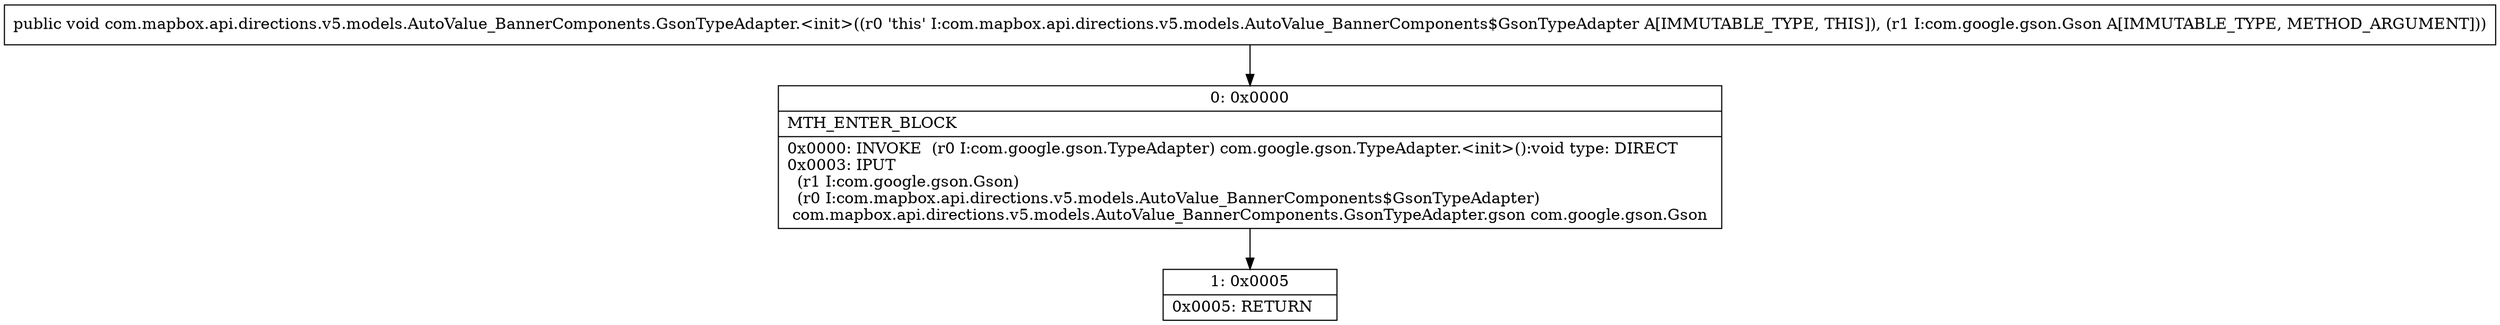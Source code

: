 digraph "CFG forcom.mapbox.api.directions.v5.models.AutoValue_BannerComponents.GsonTypeAdapter.\<init\>(Lcom\/google\/gson\/Gson;)V" {
Node_0 [shape=record,label="{0\:\ 0x0000|MTH_ENTER_BLOCK\l|0x0000: INVOKE  (r0 I:com.google.gson.TypeAdapter) com.google.gson.TypeAdapter.\<init\>():void type: DIRECT \l0x0003: IPUT  \l  (r1 I:com.google.gson.Gson)\l  (r0 I:com.mapbox.api.directions.v5.models.AutoValue_BannerComponents$GsonTypeAdapter)\l com.mapbox.api.directions.v5.models.AutoValue_BannerComponents.GsonTypeAdapter.gson com.google.gson.Gson \l}"];
Node_1 [shape=record,label="{1\:\ 0x0005|0x0005: RETURN   \l}"];
MethodNode[shape=record,label="{public void com.mapbox.api.directions.v5.models.AutoValue_BannerComponents.GsonTypeAdapter.\<init\>((r0 'this' I:com.mapbox.api.directions.v5.models.AutoValue_BannerComponents$GsonTypeAdapter A[IMMUTABLE_TYPE, THIS]), (r1 I:com.google.gson.Gson A[IMMUTABLE_TYPE, METHOD_ARGUMENT])) }"];
MethodNode -> Node_0;
Node_0 -> Node_1;
}

